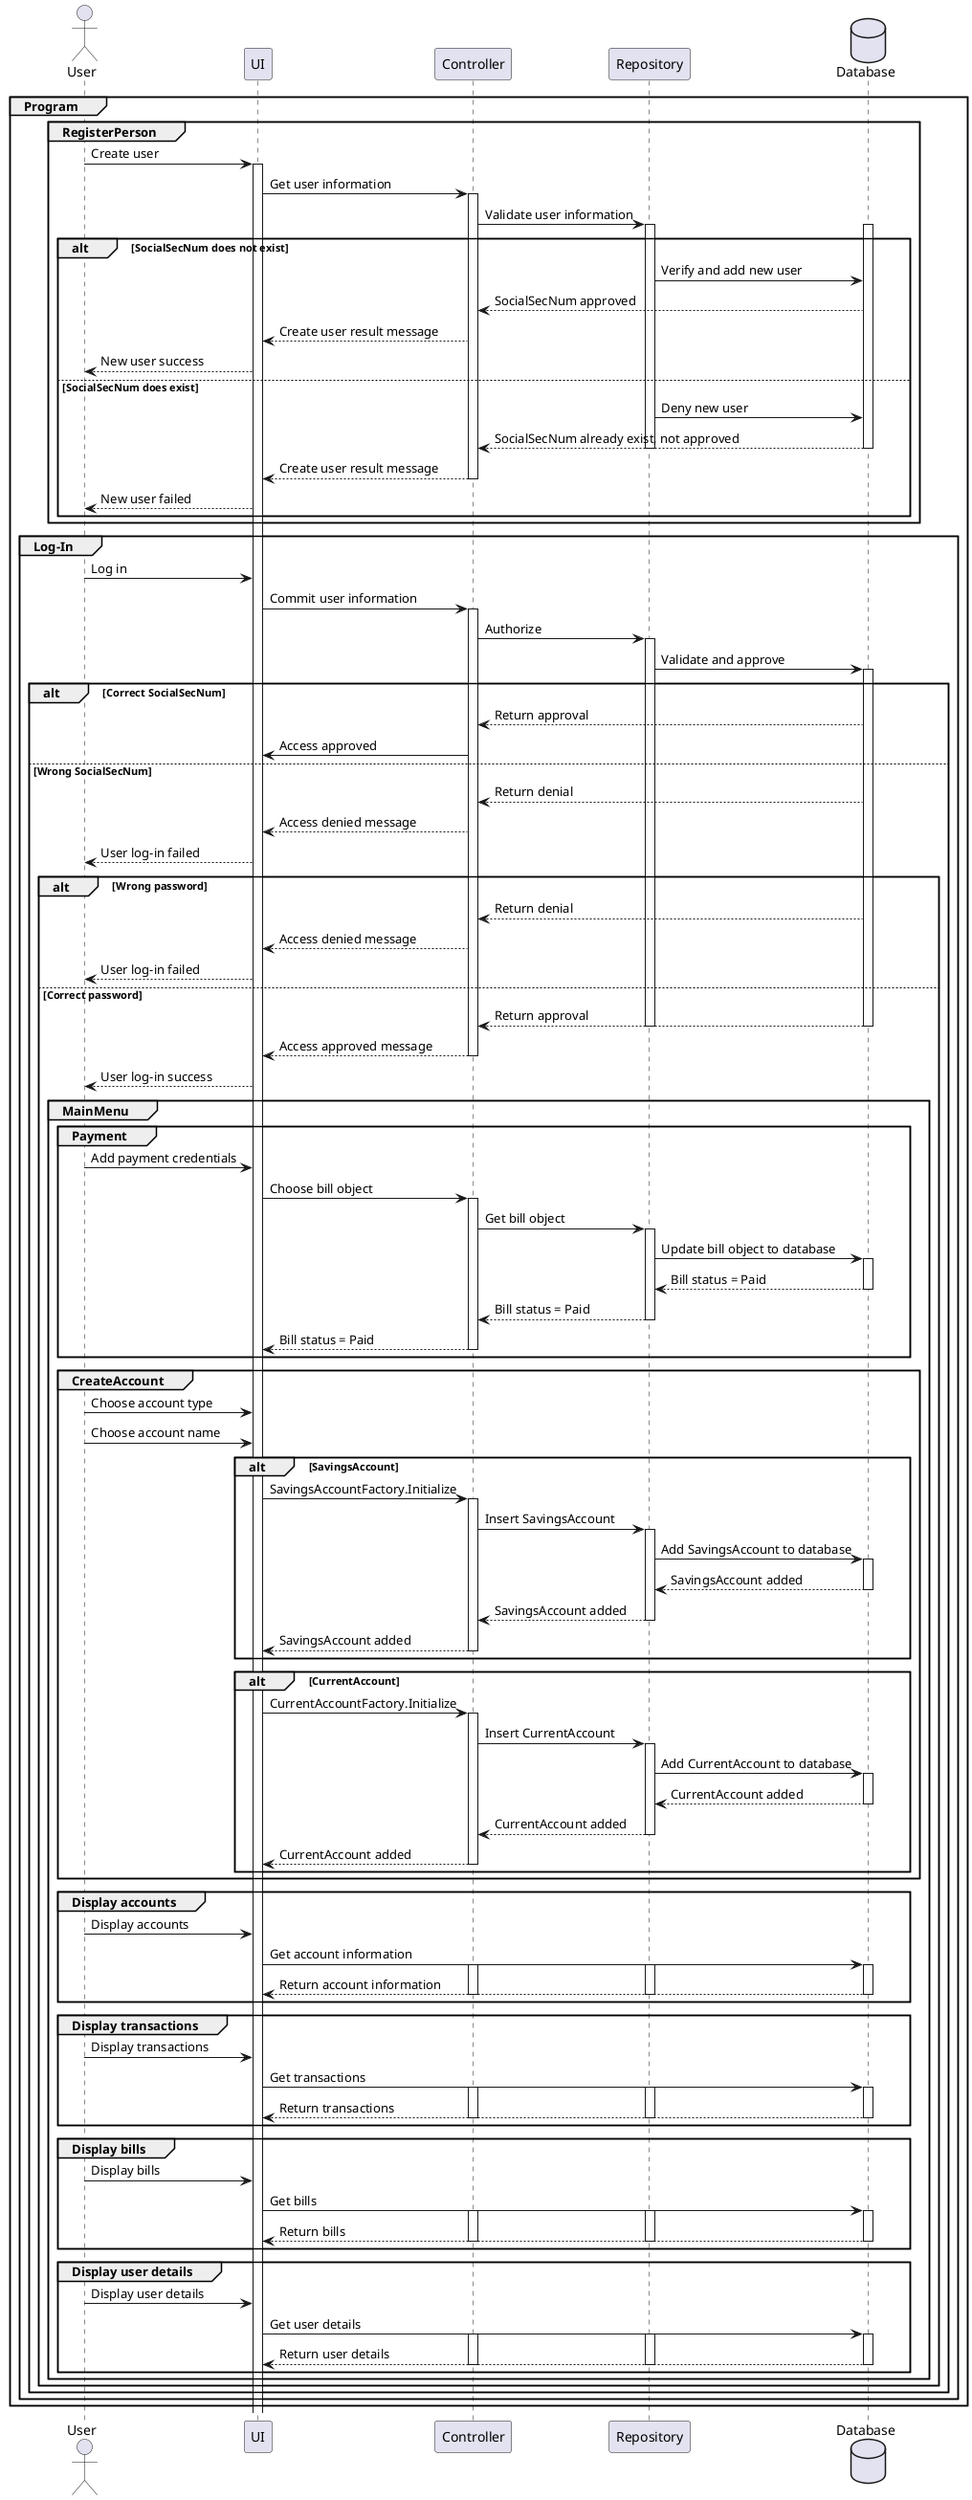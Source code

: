 @startuml

actor User 
participant UI
participant Controller
participant Repository
database Database

group Program
group RegisterPerson
User -> UI : Create user
activate UI
UI -> Controller : Get user information
activate Controller
Controller -> Repository : Validate user information
activate Repository
activate Database

alt SocialSecNum does not exist
Repository -> Database : Verify and add new user 
Controller <-- Database : SocialSecNum approved
UI <-- Controller : Create user result message
User <-- UI : New user success
else SocialSecNum does exist
Repository -> Database : Deny new user
Controller <-- Database  : SocialSecNum already exist, not approved
deactivate Database
deactivate Repository
UI <-- Controller : Create user result message
deactivate Controller
User <-- UI : New user failed
end
end

group Log-In
User -> UI : Log in
UI -> Controller : Commit user information
activate Controller
Controller -> Repository : Authorize
activate Repository
Repository -> Database : Validate and approve
activate Database

alt Correct SocialSecNum
Controller <-- Database : Return approval
Controller -> UI : Access approved

else Wrong SocialSecNum
Controller <-- Database : Return denial
UI <-- Controller : Access denied message
User <-- UI : User log-in failed

alt Wrong password
Controller <-- Database : Return denial
UI <-- Controller : Access denied message
User <-- UI : User log-in failed

else Correct password
Controller <-- Database : Return approval
deactivate Repository
deactivate Database
UI <-- Controller : Access approved message
deactivate Controller
User <-- UI : User log-in success

group MainMenu

group Payment
User -> UI : Add payment credentials
UI -> Controller : Choose bill object
activate Controller
Controller -> Repository : Get bill object
activate Repository
Repository -> Database : Update bill object to database
activate Database
Database --> Repository : Bill status = Paid
deactivate Database
Repository --> Controller : Bill status = Paid
deactivate Repository
Controller --> UI : Bill status = Paid
deactivate Controller
end

group CreateAccount
User -> UI : Choose account type
User -> UI : Choose account name

alt SavingsAccount
UI -> Controller : SavingsAccountFactory.Initialize
activate Controller
Controller -> Repository : Insert SavingsAccount
activate Repository
Repository -> Database : Add SavingsAccount to database
activate Database
Database --> Repository : SavingsAccount added
deactivate Database
Repository --> Controller : SavingsAccount added
deactivate Repository
Controller --> UI : SavingsAccount added
deactivate Controller
end

alt CurrentAccount
UI -> Controller : CurrentAccountFactory.Initialize
activate Controller
Controller -> Repository : Insert CurrentAccount
activate Repository
Repository -> Database : Add CurrentAccount to database
activate Database
Database --> Repository : CurrentAccount added
deactivate Database
Repository --> Controller : CurrentAccount added
deactivate Repository
Controller --> UI : CurrentAccount added
deactivate Controller
end
end

group Display accounts
User -> UI : Display accounts
UI -> Database : Get account information
activate Database
activate Repository
activate Controller
Database --> UI: Return account information
deactivate Controller
deactivate Repository
deactivate Database
end

group Display transactions
User -> UI : Display transactions
UI -> Database : Get transactions 
activate Database
activate Repository
activate Controller
Database --> UI: Return transactions 
deactivate Controller
deactivate Repository
deactivate Database
end

group Display bills
User -> UI : Display bills
UI -> Database : Get bills
activate Database
activate Repository
activate Controller
Database --> UI: Return bills
deactivate Controller
deactivate Repository
deactivate Database
end

group Display user details
User -> UI : Display user details
UI -> Database : Get user details
activate Database
activate Repository
activate Controller
Database --> UI: Return user details
deactivate Controller
deactivate Repository
deactivate Database
end


end
end
end
end
end


@enduml